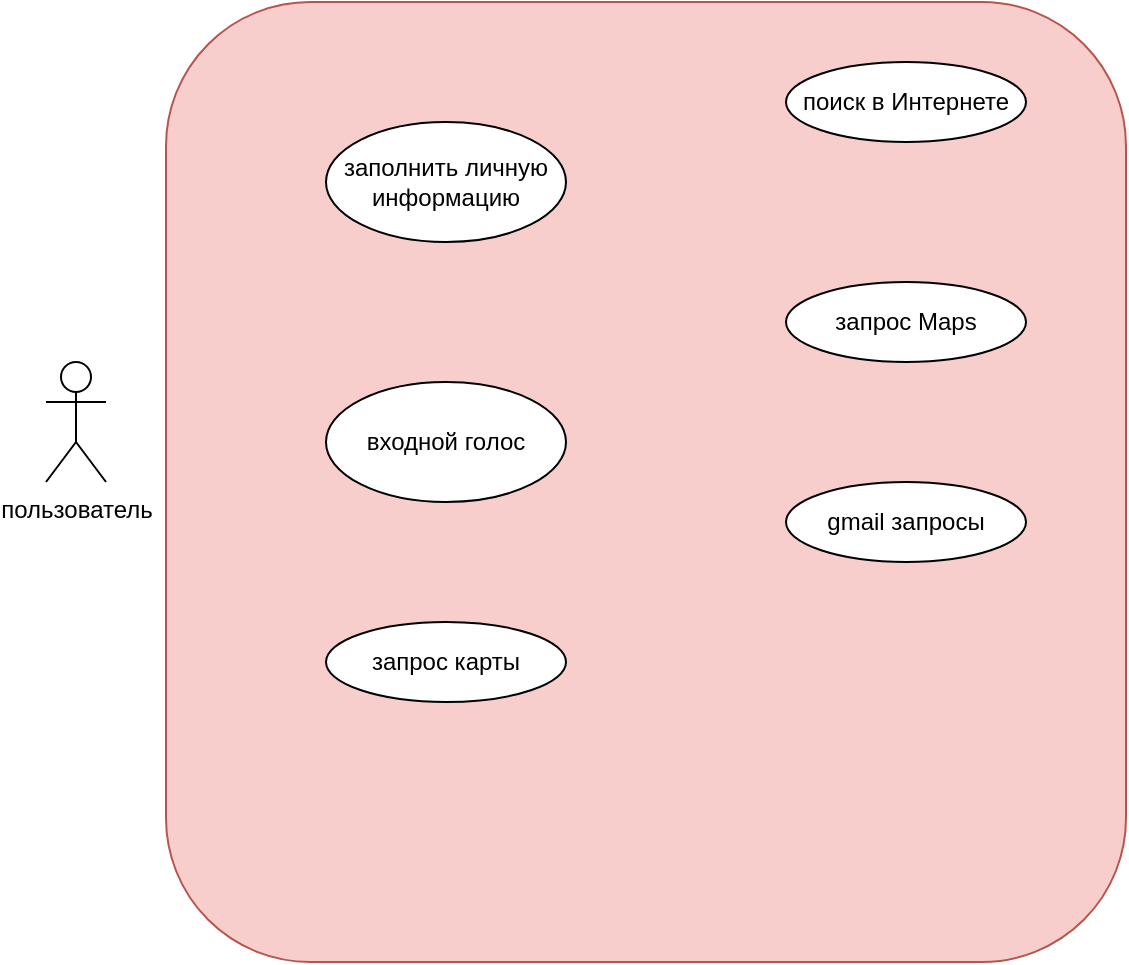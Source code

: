 <mxfile version="20.0.1" type="github" pages="2">
  <diagram id="t4Yy1t2ysF7YNW1QGC7L" name="Page-1">
    <mxGraphModel dx="1021" dy="529" grid="1" gridSize="10" guides="1" tooltips="1" connect="1" arrows="1" fold="1" page="1" pageScale="1" pageWidth="827" pageHeight="1169" math="0" shadow="0">
      <root>
        <mxCell id="0" />
        <mxCell id="1" parent="0" />
        <mxCell id="cNYpsyUyB5mviw2UrRPf-1" value="пользователь" style="shape=umlActor;verticalLabelPosition=bottom;verticalAlign=top;html=1;outlineConnect=0;" vertex="1" parent="1">
          <mxGeometry x="180" y="220" width="30" height="60" as="geometry" />
        </mxCell>
        <mxCell id="cNYpsyUyB5mviw2UrRPf-2" value="" style="rounded=1;whiteSpace=wrap;html=1;fillColor=#f8cecc;strokeColor=#b85450;" vertex="1" parent="1">
          <mxGeometry x="240" y="40" width="480" height="480" as="geometry" />
        </mxCell>
        <mxCell id="cNYpsyUyB5mviw2UrRPf-3" value="входной голос" style="ellipse;whiteSpace=wrap;html=1;" vertex="1" parent="1">
          <mxGeometry x="320" y="230" width="120" height="60" as="geometry" />
        </mxCell>
        <mxCell id="cNYpsyUyB5mviw2UrRPf-4" value="заполнить личную информацию" style="ellipse;whiteSpace=wrap;html=1;" vertex="1" parent="1">
          <mxGeometry x="320" y="100" width="120" height="60" as="geometry" />
        </mxCell>
        <mxCell id="cNYpsyUyB5mviw2UrRPf-5" value="запрос карты" style="ellipse;whiteSpace=wrap;html=1;" vertex="1" parent="1">
          <mxGeometry x="320" y="350" width="120" height="40" as="geometry" />
        </mxCell>
        <mxCell id="cNYpsyUyB5mviw2UrRPf-6" value="gmail запросы" style="ellipse;whiteSpace=wrap;html=1;" vertex="1" parent="1">
          <mxGeometry x="550" y="280" width="120" height="40" as="geometry" />
        </mxCell>
        <mxCell id="cNYpsyUyB5mviw2UrRPf-7" value="поиск в Интернете" style="ellipse;whiteSpace=wrap;html=1;" vertex="1" parent="1">
          <mxGeometry x="550" y="70" width="120" height="40" as="geometry" />
        </mxCell>
        <mxCell id="cNYpsyUyB5mviw2UrRPf-8" value="запрос Maps" style="ellipse;whiteSpace=wrap;html=1;" vertex="1" parent="1">
          <mxGeometry x="550" y="180" width="120" height="40" as="geometry" />
        </mxCell>
      </root>
    </mxGraphModel>
  </diagram>
  <diagram id="PkiUiXtiVRUq7PKceLTG" name="DFD">
    <mxGraphModel dx="1021" dy="529" grid="0" gridSize="10" guides="1" tooltips="1" connect="1" arrows="1" fold="1" page="0" pageScale="1" pageWidth="827" pageHeight="1169" math="0" shadow="0">
      <root>
        <mxCell id="0" />
        <mxCell id="1" parent="0" />
        <mxCell id="9401KndifxzwYljROpKp-1" value="" style="rounded=0;whiteSpace=wrap;html=1;fillColor=#f8cecc;strokeColor=#b85450;fontStyle=0" vertex="1" parent="1">
          <mxGeometry x="34" y="70" width="849" height="327" as="geometry" />
        </mxCell>
        <mxCell id="V1O3yNVJD_902rKW28Ll-11" style="edgeStyle=orthogonalEdgeStyle;rounded=0;orthogonalLoop=1;jettySize=auto;html=1;exitX=1;exitY=0.25;exitDx=0;exitDy=0;entryX=0.008;entryY=0.353;entryDx=0;entryDy=0;entryPerimeter=0;fontStyle=0" edge="1" parent="1" source="V1O3yNVJD_902rKW28Ll-1" target="V1O3yNVJD_902rKW28Ll-3">
          <mxGeometry relative="1" as="geometry" />
        </mxCell>
        <mxCell id="V1O3yNVJD_902rKW28Ll-1" value="пользователь" style="rounded=0;whiteSpace=wrap;html=1;fontStyle=0" vertex="1" parent="1">
          <mxGeometry x="80" y="200" width="120" height="80" as="geometry" />
        </mxCell>
        <mxCell id="V1O3yNVJD_902rKW28Ll-13" style="edgeStyle=orthogonalEdgeStyle;rounded=0;orthogonalLoop=1;jettySize=auto;html=1;exitX=0;exitY=0.75;exitDx=0;exitDy=0;entryX=1;entryY=0.588;entryDx=0;entryDy=0;entryPerimeter=0;fontStyle=0" edge="1" parent="1" source="V1O3yNVJD_902rKW28Ll-2" target="V1O3yNVJD_902rKW28Ll-3">
          <mxGeometry relative="1" as="geometry" />
        </mxCell>
        <mxCell id="V1O3yNVJD_902rKW28Ll-2" value="Android / IOS распознавание речи" style="rounded=0;whiteSpace=wrap;html=1;fontStyle=0" vertex="1" parent="1">
          <mxGeometry x="660" y="200" width="120" height="80" as="geometry" />
        </mxCell>
        <mxCell id="V1O3yNVJD_902rKW28Ll-12" style="edgeStyle=orthogonalEdgeStyle;rounded=0;orthogonalLoop=1;jettySize=auto;html=1;exitX=1;exitY=0.25;exitDx=0;exitDy=0;entryX=0;entryY=0.25;entryDx=0;entryDy=0;fontStyle=0" edge="1" parent="1" source="V1O3yNVJD_902rKW28Ll-3" target="V1O3yNVJD_902rKW28Ll-2">
          <mxGeometry relative="1" as="geometry">
            <Array as="points">
              <mxPoint x="480" y="220" />
            </Array>
          </mxGeometry>
        </mxCell>
        <mxCell id="V1O3yNVJD_902rKW28Ll-14" style="edgeStyle=orthogonalEdgeStyle;rounded=0;orthogonalLoop=1;jettySize=auto;html=1;exitX=0;exitY=0.5;exitDx=0;exitDy=0;entryX=1;entryY=0.75;entryDx=0;entryDy=0;fontStyle=0" edge="1" parent="1" source="V1O3yNVJD_902rKW28Ll-3" target="V1O3yNVJD_902rKW28Ll-1">
          <mxGeometry relative="1" as="geometry">
            <Array as="points">
              <mxPoint x="360" y="260" />
            </Array>
          </mxGeometry>
        </mxCell>
        <mxCell id="V1O3yNVJD_902rKW28Ll-3" value="hhhhh" style="rounded=1;whiteSpace=wrap;html=1;fontStyle=0" vertex="1" parent="1">
          <mxGeometry x="360" y="160" width="120" height="170" as="geometry" />
        </mxCell>
        <mxCell id="V1O3yNVJD_902rKW28Ll-16" value="ответ" style="text;html=1;strokeColor=none;fillColor=none;align=center;verticalAlign=middle;whiteSpace=wrap;rounded=0;fontStyle=0" vertex="1" parent="1">
          <mxGeometry x="240" y="260" width="60" height="30" as="geometry" />
        </mxCell>
        <mxCell id="V1O3yNVJD_902rKW28Ll-17" value="Определить слова и фразы" style="text;html=1;strokeColor=none;fillColor=none;align=center;verticalAlign=middle;whiteSpace=wrap;rounded=0;fontStyle=0" vertex="1" parent="1">
          <mxGeometry x="440" y="190" width="260" height="30" as="geometry" />
        </mxCell>
        <mxCell id="V1O3yNVJD_902rKW28Ll-19" value="Машиночитаемые данные" style="text;html=1;strokeColor=none;fillColor=none;align=center;verticalAlign=middle;whiteSpace=wrap;rounded=0;fontStyle=0" vertex="1" parent="1">
          <mxGeometry x="530" y="270" width="80" height="30" as="geometry" />
        </mxCell>
        <mxCell id="V1O3yNVJD_902rKW28Ll-21" value="ALEX&amp;nbsp;" style="rounded=1;whiteSpace=wrap;html=1;fontStyle=0" vertex="1" parent="1">
          <mxGeometry x="360" y="160" width="130" height="50" as="geometry" />
        </mxCell>
        <mxCell id="V1O3yNVJD_902rKW28Ll-20" value="распознавание голоса&lt;br&gt;исполнить команды&lt;br&gt;Mapping команды&lt;br&gt;" style="rounded=0;whiteSpace=wrap;html=1;fontStyle=0" vertex="1" parent="1">
          <mxGeometry x="360" y="200" width="130" height="130" as="geometry" />
        </mxCell>
        <mxCell id="9401KndifxzwYljROpKp-2" value="&lt;span style=&quot;font-size: 11px;&quot;&gt;голосовая команда&lt;/span&gt;" style="text;html=1;strokeColor=none;fillColor=none;align=center;verticalAlign=middle;whiteSpace=wrap;rounded=0;fontStyle=0" vertex="1" parent="1">
          <mxGeometry x="220" y="190" width="106" height="30" as="geometry" />
        </mxCell>
      </root>
    </mxGraphModel>
  </diagram>
</mxfile>

